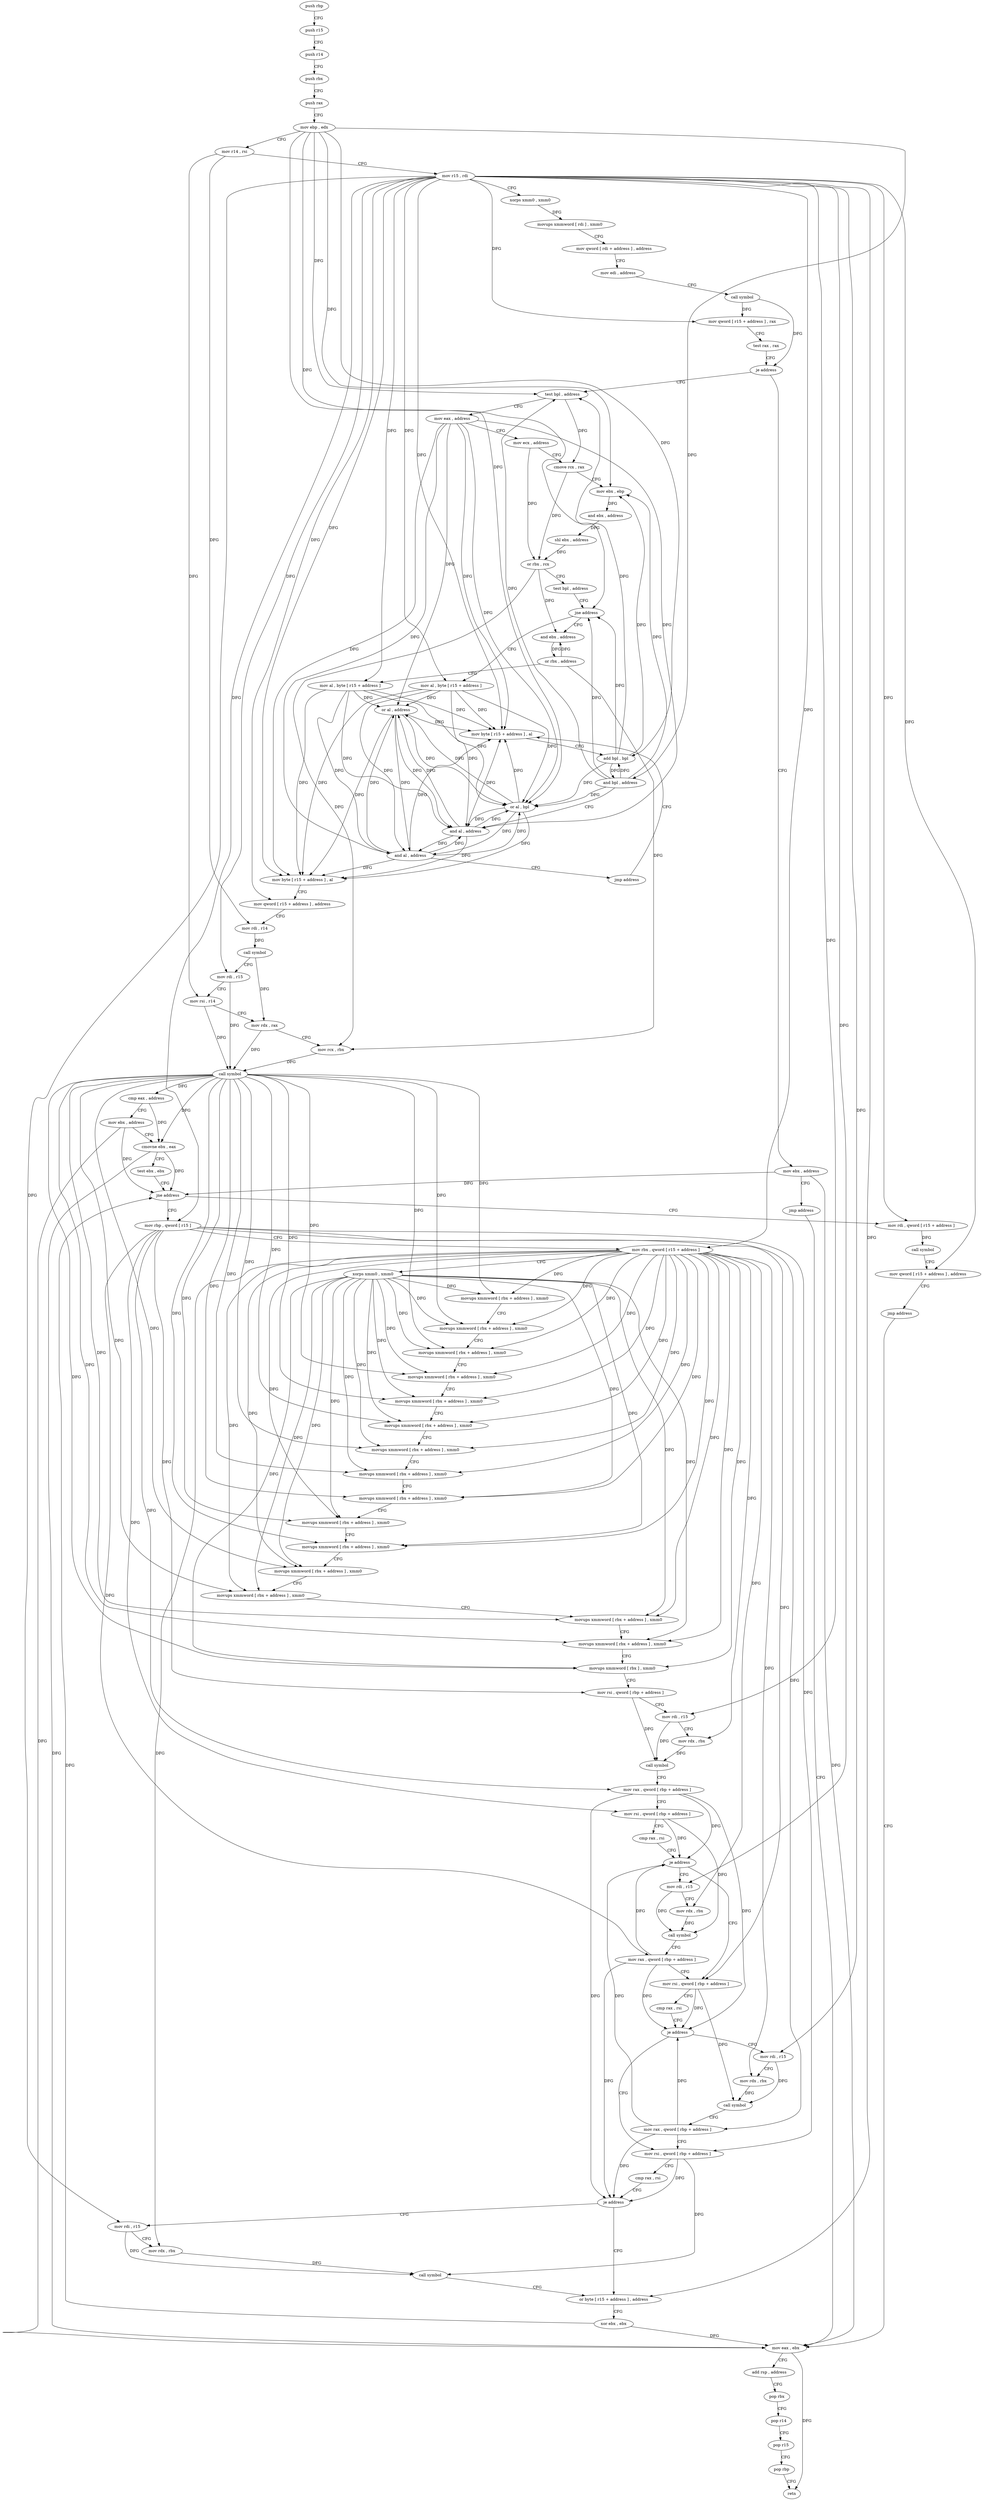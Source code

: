 digraph "func" {
"4329648" [label = "push rbp" ]
"4329649" [label = "push r15" ]
"4329651" [label = "push r14" ]
"4329653" [label = "push rbx" ]
"4329654" [label = "push rax" ]
"4329655" [label = "mov ebp , edx" ]
"4329657" [label = "mov r14 , rsi" ]
"4329660" [label = "mov r15 , rdi" ]
"4329663" [label = "xorps xmm0 , xmm0" ]
"4329666" [label = "movups xmmword [ rdi ] , xmm0" ]
"4329669" [label = "mov qword [ rdi + address ] , address" ]
"4329677" [label = "mov edi , address" ]
"4329682" [label = "call symbol" ]
"4329687" [label = "mov qword [ r15 + address ] , rax" ]
"4329691" [label = "test rax , rax" ]
"4329694" [label = "je address" ]
"4330038" [label = "mov ebx , address" ]
"4329700" [label = "test bpl , address" ]
"4330043" [label = "jmp address" ]
"4330025" [label = "mov eax , ebx" ]
"4329704" [label = "mov eax , address" ]
"4329709" [label = "mov ecx , address" ]
"4329714" [label = "cmove rcx , rax" ]
"4329718" [label = "mov ebx , ebp" ]
"4329720" [label = "and ebx , address" ]
"4329723" [label = "shl ebx , address" ]
"4329726" [label = "or rbx , rcx" ]
"4329729" [label = "test bpl , address" ]
"4329733" [label = "jne address" ]
"4329743" [label = "and ebx , address" ]
"4329735" [label = "mov al , byte [ r15 + address ]" ]
"4330027" [label = "add rsp , address" ]
"4330031" [label = "pop rbx" ]
"4330032" [label = "pop r14" ]
"4330034" [label = "pop r15" ]
"4330036" [label = "pop rbp" ]
"4330037" [label = "retn" ]
"4329749" [label = "or rbx , address" ]
"4329756" [label = "mov al , byte [ r15 + address ]" ]
"4329760" [label = "or al , address" ]
"4329762" [label = "mov byte [ r15 + address ] , al" ]
"4329739" [label = "and al , address" ]
"4329741" [label = "jmp address" ]
"4330045" [label = "mov rdi , qword [ r15 + address ]" ]
"4330049" [label = "call symbol" ]
"4330054" [label = "mov qword [ r15 + address ] , address" ]
"4330062" [label = "jmp address" ]
"4329834" [label = "mov rbp , qword [ r15 ]" ]
"4329837" [label = "mov rbx , qword [ r15 + address ]" ]
"4329841" [label = "xorps xmm0 , xmm0" ]
"4329844" [label = "movups xmmword [ rbx + address ] , xmm0" ]
"4329851" [label = "movups xmmword [ rbx + address ] , xmm0" ]
"4329858" [label = "movups xmmword [ rbx + address ] , xmm0" ]
"4329865" [label = "movups xmmword [ rbx + address ] , xmm0" ]
"4329872" [label = "movups xmmword [ rbx + address ] , xmm0" ]
"4329879" [label = "movups xmmword [ rbx + address ] , xmm0" ]
"4329886" [label = "movups xmmword [ rbx + address ] , xmm0" ]
"4329893" [label = "movups xmmword [ rbx + address ] , xmm0" ]
"4329900" [label = "movups xmmword [ rbx + address ] , xmm0" ]
"4329904" [label = "movups xmmword [ rbx + address ] , xmm0" ]
"4329908" [label = "movups xmmword [ rbx + address ] , xmm0" ]
"4329912" [label = "movups xmmword [ rbx + address ] , xmm0" ]
"4329916" [label = "movups xmmword [ rbx + address ] , xmm0" ]
"4329920" [label = "movups xmmword [ rbx + address ] , xmm0" ]
"4329924" [label = "movups xmmword [ rbx + address ] , xmm0" ]
"4329928" [label = "movups xmmword [ rbx ] , xmm0" ]
"4329931" [label = "mov rsi , qword [ rbp + address ]" ]
"4329935" [label = "mov rdi , r15" ]
"4329938" [label = "mov rdx , rbx" ]
"4329941" [label = "call symbol" ]
"4329946" [label = "mov rax , qword [ rbp + address ]" ]
"4329950" [label = "mov rsi , qword [ rbp + address ]" ]
"4329954" [label = "cmp rax , rsi" ]
"4329957" [label = "je address" ]
"4329974" [label = "mov rsi , qword [ rbp + address ]" ]
"4329959" [label = "mov rdi , r15" ]
"4329766" [label = "add bpl , bpl" ]
"4329769" [label = "and bpl , address" ]
"4329773" [label = "and al , address" ]
"4329775" [label = "or al , bpl" ]
"4329778" [label = "mov byte [ r15 + address ] , al" ]
"4329782" [label = "mov qword [ r15 + address ] , address" ]
"4329790" [label = "mov rdi , r14" ]
"4329793" [label = "call symbol" ]
"4329798" [label = "mov rdi , r15" ]
"4329801" [label = "mov rsi , r14" ]
"4329804" [label = "mov rdx , rax" ]
"4329807" [label = "mov rcx , rbx" ]
"4329810" [label = "call symbol" ]
"4329815" [label = "cmp eax , address" ]
"4329818" [label = "mov ebx , address" ]
"4329823" [label = "cmovne ebx , eax" ]
"4329826" [label = "test ebx , ebx" ]
"4329828" [label = "jne address" ]
"4329978" [label = "cmp rax , rsi" ]
"4329981" [label = "je address" ]
"4329998" [label = "mov rsi , qword [ rbp + address ]" ]
"4329983" [label = "mov rdi , r15" ]
"4329962" [label = "mov rdx , rbx" ]
"4329965" [label = "call symbol" ]
"4329970" [label = "mov rax , qword [ rbp + address ]" ]
"4330002" [label = "cmp rax , rsi" ]
"4330005" [label = "je address" ]
"4330018" [label = "or byte [ r15 + address ] , address" ]
"4330007" [label = "mov rdi , r15" ]
"4329986" [label = "mov rdx , rbx" ]
"4329989" [label = "call symbol" ]
"4329994" [label = "mov rax , qword [ rbp + address ]" ]
"4330023" [label = "xor ebx , ebx" ]
"4330010" [label = "mov rdx , rbx" ]
"4330013" [label = "call symbol" ]
"4329648" -> "4329649" [ label = "CFG" ]
"4329649" -> "4329651" [ label = "CFG" ]
"4329651" -> "4329653" [ label = "CFG" ]
"4329653" -> "4329654" [ label = "CFG" ]
"4329654" -> "4329655" [ label = "CFG" ]
"4329655" -> "4329657" [ label = "CFG" ]
"4329655" -> "4329700" [ label = "DFG" ]
"4329655" -> "4329718" [ label = "DFG" ]
"4329655" -> "4329733" [ label = "DFG" ]
"4329655" -> "4329766" [ label = "DFG" ]
"4329655" -> "4329769" [ label = "DFG" ]
"4329655" -> "4329775" [ label = "DFG" ]
"4329657" -> "4329660" [ label = "CFG" ]
"4329657" -> "4329790" [ label = "DFG" ]
"4329657" -> "4329801" [ label = "DFG" ]
"4329660" -> "4329663" [ label = "CFG" ]
"4329660" -> "4329687" [ label = "DFG" ]
"4329660" -> "4329756" [ label = "DFG" ]
"4329660" -> "4329735" [ label = "DFG" ]
"4329660" -> "4329762" [ label = "DFG" ]
"4329660" -> "4329778" [ label = "DFG" ]
"4329660" -> "4329782" [ label = "DFG" ]
"4329660" -> "4329798" [ label = "DFG" ]
"4329660" -> "4330045" [ label = "DFG" ]
"4329660" -> "4330054" [ label = "DFG" ]
"4329660" -> "4329834" [ label = "DFG" ]
"4329660" -> "4329837" [ label = "DFG" ]
"4329660" -> "4329935" [ label = "DFG" ]
"4329660" -> "4329959" [ label = "DFG" ]
"4329660" -> "4329983" [ label = "DFG" ]
"4329660" -> "4330018" [ label = "DFG" ]
"4329660" -> "4330007" [ label = "DFG" ]
"4329663" -> "4329666" [ label = "DFG" ]
"4329666" -> "4329669" [ label = "CFG" ]
"4329669" -> "4329677" [ label = "CFG" ]
"4329677" -> "4329682" [ label = "CFG" ]
"4329682" -> "4329687" [ label = "DFG" ]
"4329682" -> "4329694" [ label = "DFG" ]
"4329687" -> "4329691" [ label = "CFG" ]
"4329691" -> "4329694" [ label = "CFG" ]
"4329694" -> "4330038" [ label = "CFG" ]
"4329694" -> "4329700" [ label = "CFG" ]
"4330038" -> "4330043" [ label = "CFG" ]
"4330038" -> "4330025" [ label = "DFG" ]
"4330038" -> "4329828" [ label = "DFG" ]
"4329700" -> "4329704" [ label = "CFG" ]
"4329700" -> "4329714" [ label = "DFG" ]
"4330043" -> "4330025" [ label = "CFG" ]
"4330025" -> "4330027" [ label = "CFG" ]
"4330025" -> "4330037" [ label = "DFG" ]
"4329704" -> "4329709" [ label = "CFG" ]
"4329704" -> "4329760" [ label = "DFG" ]
"4329704" -> "4329739" [ label = "DFG" ]
"4329704" -> "4329762" [ label = "DFG" ]
"4329704" -> "4329773" [ label = "DFG" ]
"4329704" -> "4329775" [ label = "DFG" ]
"4329704" -> "4329778" [ label = "DFG" ]
"4329709" -> "4329714" [ label = "CFG" ]
"4329709" -> "4329726" [ label = "DFG" ]
"4329714" -> "4329718" [ label = "CFG" ]
"4329714" -> "4329726" [ label = "DFG" ]
"4329718" -> "4329720" [ label = "DFG" ]
"4329720" -> "4329723" [ label = "DFG" ]
"4329723" -> "4329726" [ label = "DFG" ]
"4329726" -> "4329729" [ label = "CFG" ]
"4329726" -> "4329743" [ label = "DFG" ]
"4329726" -> "4329807" [ label = "DFG" ]
"4329729" -> "4329733" [ label = "CFG" ]
"4329733" -> "4329743" [ label = "CFG" ]
"4329733" -> "4329735" [ label = "CFG" ]
"4329743" -> "4329749" [ label = "DFG" ]
"4329735" -> "4329739" [ label = "DFG" ]
"4329735" -> "4329760" [ label = "DFG" ]
"4329735" -> "4329762" [ label = "DFG" ]
"4329735" -> "4329773" [ label = "DFG" ]
"4329735" -> "4329775" [ label = "DFG" ]
"4329735" -> "4329778" [ label = "DFG" ]
"4330027" -> "4330031" [ label = "CFG" ]
"4330031" -> "4330032" [ label = "CFG" ]
"4330032" -> "4330034" [ label = "CFG" ]
"4330034" -> "4330036" [ label = "CFG" ]
"4330036" -> "4330037" [ label = "CFG" ]
"4329749" -> "4329756" [ label = "CFG" ]
"4329749" -> "4329743" [ label = "DFG" ]
"4329749" -> "4329807" [ label = "DFG" ]
"4329756" -> "4329760" [ label = "DFG" ]
"4329756" -> "4329739" [ label = "DFG" ]
"4329756" -> "4329762" [ label = "DFG" ]
"4329756" -> "4329773" [ label = "DFG" ]
"4329756" -> "4329775" [ label = "DFG" ]
"4329756" -> "4329778" [ label = "DFG" ]
"4329760" -> "4329762" [ label = "DFG" ]
"4329760" -> "4329739" [ label = "DFG" ]
"4329760" -> "4329773" [ label = "DFG" ]
"4329760" -> "4329775" [ label = "DFG" ]
"4329760" -> "4329778" [ label = "DFG" ]
"4329762" -> "4329766" [ label = "CFG" ]
"4329739" -> "4329741" [ label = "CFG" ]
"4329739" -> "4329760" [ label = "DFG" ]
"4329739" -> "4329762" [ label = "DFG" ]
"4329739" -> "4329773" [ label = "DFG" ]
"4329739" -> "4329775" [ label = "DFG" ]
"4329739" -> "4329778" [ label = "DFG" ]
"4329741" -> "4329762" [ label = "CFG" ]
"4330045" -> "4330049" [ label = "DFG" ]
"4330049" -> "4330054" [ label = "CFG" ]
"4330054" -> "4330062" [ label = "CFG" ]
"4330062" -> "4330025" [ label = "CFG" ]
"4329834" -> "4329837" [ label = "CFG" ]
"4329834" -> "4329931" [ label = "DFG" ]
"4329834" -> "4329946" [ label = "DFG" ]
"4329834" -> "4329950" [ label = "DFG" ]
"4329834" -> "4329974" [ label = "DFG" ]
"4329834" -> "4329970" [ label = "DFG" ]
"4329834" -> "4329998" [ label = "DFG" ]
"4329834" -> "4329994" [ label = "DFG" ]
"4329837" -> "4329841" [ label = "CFG" ]
"4329837" -> "4329844" [ label = "DFG" ]
"4329837" -> "4329851" [ label = "DFG" ]
"4329837" -> "4329858" [ label = "DFG" ]
"4329837" -> "4329865" [ label = "DFG" ]
"4329837" -> "4329872" [ label = "DFG" ]
"4329837" -> "4329879" [ label = "DFG" ]
"4329837" -> "4329886" [ label = "DFG" ]
"4329837" -> "4329893" [ label = "DFG" ]
"4329837" -> "4329900" [ label = "DFG" ]
"4329837" -> "4329904" [ label = "DFG" ]
"4329837" -> "4329908" [ label = "DFG" ]
"4329837" -> "4329912" [ label = "DFG" ]
"4329837" -> "4329916" [ label = "DFG" ]
"4329837" -> "4329920" [ label = "DFG" ]
"4329837" -> "4329924" [ label = "DFG" ]
"4329837" -> "4329928" [ label = "DFG" ]
"4329837" -> "4329938" [ label = "DFG" ]
"4329837" -> "4329962" [ label = "DFG" ]
"4329837" -> "4329986" [ label = "DFG" ]
"4329837" -> "4330010" [ label = "DFG" ]
"4329841" -> "4329844" [ label = "DFG" ]
"4329841" -> "4329851" [ label = "DFG" ]
"4329841" -> "4329858" [ label = "DFG" ]
"4329841" -> "4329865" [ label = "DFG" ]
"4329841" -> "4329872" [ label = "DFG" ]
"4329841" -> "4329879" [ label = "DFG" ]
"4329841" -> "4329886" [ label = "DFG" ]
"4329841" -> "4329893" [ label = "DFG" ]
"4329841" -> "4329900" [ label = "DFG" ]
"4329841" -> "4329904" [ label = "DFG" ]
"4329841" -> "4329908" [ label = "DFG" ]
"4329841" -> "4329912" [ label = "DFG" ]
"4329841" -> "4329916" [ label = "DFG" ]
"4329841" -> "4329920" [ label = "DFG" ]
"4329841" -> "4329924" [ label = "DFG" ]
"4329841" -> "4329928" [ label = "DFG" ]
"4329844" -> "4329851" [ label = "CFG" ]
"4329851" -> "4329858" [ label = "CFG" ]
"4329858" -> "4329865" [ label = "CFG" ]
"4329865" -> "4329872" [ label = "CFG" ]
"4329872" -> "4329879" [ label = "CFG" ]
"4329879" -> "4329886" [ label = "CFG" ]
"4329886" -> "4329893" [ label = "CFG" ]
"4329893" -> "4329900" [ label = "CFG" ]
"4329900" -> "4329904" [ label = "CFG" ]
"4329904" -> "4329908" [ label = "CFG" ]
"4329908" -> "4329912" [ label = "CFG" ]
"4329912" -> "4329916" [ label = "CFG" ]
"4329916" -> "4329920" [ label = "CFG" ]
"4329920" -> "4329924" [ label = "CFG" ]
"4329924" -> "4329928" [ label = "CFG" ]
"4329928" -> "4329931" [ label = "CFG" ]
"4329931" -> "4329935" [ label = "CFG" ]
"4329931" -> "4329941" [ label = "DFG" ]
"4329935" -> "4329938" [ label = "CFG" ]
"4329935" -> "4329941" [ label = "DFG" ]
"4329938" -> "4329941" [ label = "DFG" ]
"4329941" -> "4329946" [ label = "CFG" ]
"4329946" -> "4329950" [ label = "CFG" ]
"4329946" -> "4329957" [ label = "DFG" ]
"4329946" -> "4329981" [ label = "DFG" ]
"4329946" -> "4330005" [ label = "DFG" ]
"4329950" -> "4329954" [ label = "CFG" ]
"4329950" -> "4329957" [ label = "DFG" ]
"4329950" -> "4329965" [ label = "DFG" ]
"4329954" -> "4329957" [ label = "CFG" ]
"4329957" -> "4329974" [ label = "CFG" ]
"4329957" -> "4329959" [ label = "CFG" ]
"4329974" -> "4329978" [ label = "CFG" ]
"4329974" -> "4329981" [ label = "DFG" ]
"4329974" -> "4329989" [ label = "DFG" ]
"4329959" -> "4329962" [ label = "CFG" ]
"4329959" -> "4329965" [ label = "DFG" ]
"4329766" -> "4329769" [ label = "DFG" ]
"4329766" -> "4329700" [ label = "DFG" ]
"4329766" -> "4329718" [ label = "DFG" ]
"4329766" -> "4329733" [ label = "DFG" ]
"4329766" -> "4329775" [ label = "DFG" ]
"4329769" -> "4329773" [ label = "CFG" ]
"4329769" -> "4329700" [ label = "DFG" ]
"4329769" -> "4329718" [ label = "DFG" ]
"4329769" -> "4329733" [ label = "DFG" ]
"4329769" -> "4329766" [ label = "DFG" ]
"4329769" -> "4329775" [ label = "DFG" ]
"4329773" -> "4329775" [ label = "DFG" ]
"4329773" -> "4329760" [ label = "DFG" ]
"4329773" -> "4329739" [ label = "DFG" ]
"4329773" -> "4329762" [ label = "DFG" ]
"4329773" -> "4329778" [ label = "DFG" ]
"4329775" -> "4329778" [ label = "DFG" ]
"4329775" -> "4329760" [ label = "DFG" ]
"4329775" -> "4329739" [ label = "DFG" ]
"4329775" -> "4329762" [ label = "DFG" ]
"4329775" -> "4329773" [ label = "DFG" ]
"4329778" -> "4329782" [ label = "CFG" ]
"4329782" -> "4329790" [ label = "CFG" ]
"4329790" -> "4329793" [ label = "DFG" ]
"4329793" -> "4329798" [ label = "CFG" ]
"4329793" -> "4329804" [ label = "DFG" ]
"4329798" -> "4329801" [ label = "CFG" ]
"4329798" -> "4329810" [ label = "DFG" ]
"4329801" -> "4329804" [ label = "CFG" ]
"4329801" -> "4329810" [ label = "DFG" ]
"4329804" -> "4329807" [ label = "CFG" ]
"4329804" -> "4329810" [ label = "DFG" ]
"4329807" -> "4329810" [ label = "DFG" ]
"4329810" -> "4329815" [ label = "DFG" ]
"4329810" -> "4329823" [ label = "DFG" ]
"4329810" -> "4329844" [ label = "DFG" ]
"4329810" -> "4329851" [ label = "DFG" ]
"4329810" -> "4329858" [ label = "DFG" ]
"4329810" -> "4329865" [ label = "DFG" ]
"4329810" -> "4329872" [ label = "DFG" ]
"4329810" -> "4329879" [ label = "DFG" ]
"4329810" -> "4329886" [ label = "DFG" ]
"4329810" -> "4329893" [ label = "DFG" ]
"4329810" -> "4329900" [ label = "DFG" ]
"4329810" -> "4329904" [ label = "DFG" ]
"4329810" -> "4329908" [ label = "DFG" ]
"4329810" -> "4329912" [ label = "DFG" ]
"4329810" -> "4329916" [ label = "DFG" ]
"4329810" -> "4329920" [ label = "DFG" ]
"4329810" -> "4329924" [ label = "DFG" ]
"4329810" -> "4329928" [ label = "DFG" ]
"4329815" -> "4329818" [ label = "CFG" ]
"4329815" -> "4329823" [ label = "DFG" ]
"4329818" -> "4329823" [ label = "CFG" ]
"4329818" -> "4330025" [ label = "DFG" ]
"4329818" -> "4329828" [ label = "DFG" ]
"4329823" -> "4329826" [ label = "CFG" ]
"4329823" -> "4330025" [ label = "DFG" ]
"4329823" -> "4329828" [ label = "DFG" ]
"4329826" -> "4329828" [ label = "CFG" ]
"4329828" -> "4330045" [ label = "CFG" ]
"4329828" -> "4329834" [ label = "CFG" ]
"4329978" -> "4329981" [ label = "CFG" ]
"4329981" -> "4329998" [ label = "CFG" ]
"4329981" -> "4329983" [ label = "CFG" ]
"4329998" -> "4330002" [ label = "CFG" ]
"4329998" -> "4330005" [ label = "DFG" ]
"4329998" -> "4330013" [ label = "DFG" ]
"4329983" -> "4329986" [ label = "CFG" ]
"4329983" -> "4329989" [ label = "DFG" ]
"4329962" -> "4329965" [ label = "DFG" ]
"4329965" -> "4329970" [ label = "CFG" ]
"4329970" -> "4329974" [ label = "CFG" ]
"4329970" -> "4329957" [ label = "DFG" ]
"4329970" -> "4329981" [ label = "DFG" ]
"4329970" -> "4330005" [ label = "DFG" ]
"4330002" -> "4330005" [ label = "CFG" ]
"4330005" -> "4330018" [ label = "CFG" ]
"4330005" -> "4330007" [ label = "CFG" ]
"4330018" -> "4330023" [ label = "CFG" ]
"4330007" -> "4330010" [ label = "CFG" ]
"4330007" -> "4330013" [ label = "DFG" ]
"4329986" -> "4329989" [ label = "DFG" ]
"4329989" -> "4329994" [ label = "CFG" ]
"4329994" -> "4329998" [ label = "CFG" ]
"4329994" -> "4329957" [ label = "DFG" ]
"4329994" -> "4329981" [ label = "DFG" ]
"4329994" -> "4330005" [ label = "DFG" ]
"4330023" -> "4330025" [ label = "DFG" ]
"4330023" -> "4329828" [ label = "DFG" ]
"4330010" -> "4330013" [ label = "DFG" ]
"4330013" -> "4330018" [ label = "CFG" ]
}
